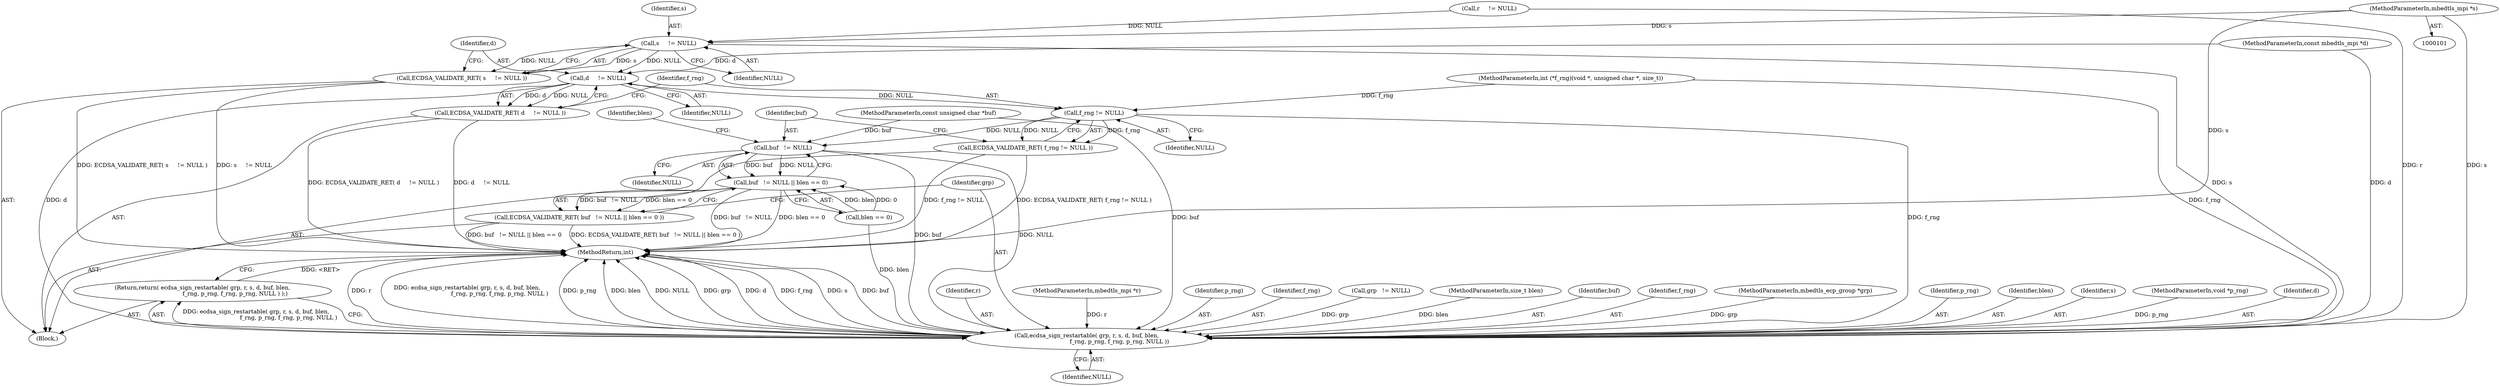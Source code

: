 digraph "0_mbedtls_33f66ba6fd234114aa37f0209dac031bb2870a9b_1@pointer" {
"1000104" [label="(MethodParameterIn,mbedtls_mpi *s)"];
"1000120" [label="(Call,s     != NULL)"];
"1000119" [label="(Call,ECDSA_VALIDATE_RET( s     != NULL ))"];
"1000124" [label="(Call,d     != NULL)"];
"1000123" [label="(Call,ECDSA_VALIDATE_RET( d     != NULL ))"];
"1000128" [label="(Call,f_rng != NULL)"];
"1000127" [label="(Call,ECDSA_VALIDATE_RET( f_rng != NULL ))"];
"1000133" [label="(Call,buf   != NULL)"];
"1000132" [label="(Call,buf   != NULL || blen == 0)"];
"1000131" [label="(Call,ECDSA_VALIDATE_RET( buf   != NULL || blen == 0 ))"];
"1000140" [label="(Call,ecdsa_sign_restartable( grp, r, s, d, buf, blen,\n                                    f_rng, p_rng, f_rng, p_rng, NULL ))"];
"1000139" [label="(Return,return( ecdsa_sign_restartable( grp, r, s, d, buf, blen,\n                                    f_rng, p_rng, f_rng, p_rng, NULL ) );)"];
"1000141" [label="(Identifier,grp)"];
"1000142" [label="(Identifier,r)"];
"1000119" [label="(Call,ECDSA_VALIDATE_RET( s     != NULL ))"];
"1000105" [label="(MethodParameterIn,const mbedtls_mpi *d)"];
"1000140" [label="(Call,ecdsa_sign_restartable( grp, r, s, d, buf, blen,\n                                    f_rng, p_rng, f_rng, p_rng, NULL ))"];
"1000110" [label="(Block,)"];
"1000103" [label="(MethodParameterIn,mbedtls_mpi *r)"];
"1000108" [label="(MethodParameterIn,int (*f_rng)(void *, unsigned char *, size_t))"];
"1000123" [label="(Call,ECDSA_VALIDATE_RET( d     != NULL ))"];
"1000136" [label="(Call,blen == 0)"];
"1000129" [label="(Identifier,f_rng)"];
"1000135" [label="(Identifier,NULL)"];
"1000150" [label="(Identifier,p_rng)"];
"1000151" [label="(Identifier,NULL)"];
"1000147" [label="(Identifier,f_rng)"];
"1000106" [label="(MethodParameterIn,const unsigned char *buf)"];
"1000112" [label="(Call,grp   != NULL)"];
"1000131" [label="(Call,ECDSA_VALIDATE_RET( buf   != NULL || blen == 0 ))"];
"1000133" [label="(Call,buf   != NULL)"];
"1000107" [label="(MethodParameterIn,size_t blen)"];
"1000134" [label="(Identifier,buf)"];
"1000145" [label="(Identifier,buf)"];
"1000149" [label="(Identifier,f_rng)"];
"1000104" [label="(MethodParameterIn,mbedtls_mpi *s)"];
"1000122" [label="(Identifier,NULL)"];
"1000128" [label="(Call,f_rng != NULL)"];
"1000152" [label="(MethodReturn,int)"];
"1000126" [label="(Identifier,NULL)"];
"1000102" [label="(MethodParameterIn,mbedtls_ecp_group *grp)"];
"1000125" [label="(Identifier,d)"];
"1000132" [label="(Call,buf   != NULL || blen == 0)"];
"1000116" [label="(Call,r     != NULL)"];
"1000139" [label="(Return,return( ecdsa_sign_restartable( grp, r, s, d, buf, blen,\n                                    f_rng, p_rng, f_rng, p_rng, NULL ) );)"];
"1000120" [label="(Call,s     != NULL)"];
"1000137" [label="(Identifier,blen)"];
"1000127" [label="(Call,ECDSA_VALIDATE_RET( f_rng != NULL ))"];
"1000148" [label="(Identifier,p_rng)"];
"1000146" [label="(Identifier,blen)"];
"1000130" [label="(Identifier,NULL)"];
"1000143" [label="(Identifier,s)"];
"1000121" [label="(Identifier,s)"];
"1000109" [label="(MethodParameterIn,void *p_rng)"];
"1000124" [label="(Call,d     != NULL)"];
"1000144" [label="(Identifier,d)"];
"1000104" -> "1000101"  [label="AST: "];
"1000104" -> "1000152"  [label="DDG: s"];
"1000104" -> "1000120"  [label="DDG: s"];
"1000104" -> "1000140"  [label="DDG: s"];
"1000120" -> "1000119"  [label="AST: "];
"1000120" -> "1000122"  [label="CFG: "];
"1000121" -> "1000120"  [label="AST: "];
"1000122" -> "1000120"  [label="AST: "];
"1000119" -> "1000120"  [label="CFG: "];
"1000120" -> "1000119"  [label="DDG: s"];
"1000120" -> "1000119"  [label="DDG: NULL"];
"1000116" -> "1000120"  [label="DDG: NULL"];
"1000120" -> "1000124"  [label="DDG: NULL"];
"1000120" -> "1000140"  [label="DDG: s"];
"1000119" -> "1000110"  [label="AST: "];
"1000125" -> "1000119"  [label="CFG: "];
"1000119" -> "1000152"  [label="DDG: s     != NULL"];
"1000119" -> "1000152"  [label="DDG: ECDSA_VALIDATE_RET( s     != NULL )"];
"1000124" -> "1000123"  [label="AST: "];
"1000124" -> "1000126"  [label="CFG: "];
"1000125" -> "1000124"  [label="AST: "];
"1000126" -> "1000124"  [label="AST: "];
"1000123" -> "1000124"  [label="CFG: "];
"1000124" -> "1000123"  [label="DDG: d"];
"1000124" -> "1000123"  [label="DDG: NULL"];
"1000105" -> "1000124"  [label="DDG: d"];
"1000124" -> "1000128"  [label="DDG: NULL"];
"1000124" -> "1000140"  [label="DDG: d"];
"1000123" -> "1000110"  [label="AST: "];
"1000129" -> "1000123"  [label="CFG: "];
"1000123" -> "1000152"  [label="DDG: ECDSA_VALIDATE_RET( d     != NULL )"];
"1000123" -> "1000152"  [label="DDG: d     != NULL"];
"1000128" -> "1000127"  [label="AST: "];
"1000128" -> "1000130"  [label="CFG: "];
"1000129" -> "1000128"  [label="AST: "];
"1000130" -> "1000128"  [label="AST: "];
"1000127" -> "1000128"  [label="CFG: "];
"1000128" -> "1000127"  [label="DDG: f_rng"];
"1000128" -> "1000127"  [label="DDG: NULL"];
"1000108" -> "1000128"  [label="DDG: f_rng"];
"1000128" -> "1000133"  [label="DDG: NULL"];
"1000128" -> "1000140"  [label="DDG: f_rng"];
"1000127" -> "1000110"  [label="AST: "];
"1000134" -> "1000127"  [label="CFG: "];
"1000127" -> "1000152"  [label="DDG: ECDSA_VALIDATE_RET( f_rng != NULL )"];
"1000127" -> "1000152"  [label="DDG: f_rng != NULL"];
"1000133" -> "1000132"  [label="AST: "];
"1000133" -> "1000135"  [label="CFG: "];
"1000134" -> "1000133"  [label="AST: "];
"1000135" -> "1000133"  [label="AST: "];
"1000137" -> "1000133"  [label="CFG: "];
"1000132" -> "1000133"  [label="CFG: "];
"1000133" -> "1000132"  [label="DDG: buf"];
"1000133" -> "1000132"  [label="DDG: NULL"];
"1000106" -> "1000133"  [label="DDG: buf"];
"1000133" -> "1000140"  [label="DDG: buf"];
"1000133" -> "1000140"  [label="DDG: NULL"];
"1000132" -> "1000131"  [label="AST: "];
"1000132" -> "1000136"  [label="CFG: "];
"1000136" -> "1000132"  [label="AST: "];
"1000131" -> "1000132"  [label="CFG: "];
"1000132" -> "1000152"  [label="DDG: buf   != NULL"];
"1000132" -> "1000152"  [label="DDG: blen == 0"];
"1000132" -> "1000131"  [label="DDG: buf   != NULL"];
"1000132" -> "1000131"  [label="DDG: blen == 0"];
"1000136" -> "1000132"  [label="DDG: blen"];
"1000136" -> "1000132"  [label="DDG: 0"];
"1000131" -> "1000110"  [label="AST: "];
"1000141" -> "1000131"  [label="CFG: "];
"1000131" -> "1000152"  [label="DDG: buf   != NULL || blen == 0"];
"1000131" -> "1000152"  [label="DDG: ECDSA_VALIDATE_RET( buf   != NULL || blen == 0 )"];
"1000140" -> "1000139"  [label="AST: "];
"1000140" -> "1000151"  [label="CFG: "];
"1000141" -> "1000140"  [label="AST: "];
"1000142" -> "1000140"  [label="AST: "];
"1000143" -> "1000140"  [label="AST: "];
"1000144" -> "1000140"  [label="AST: "];
"1000145" -> "1000140"  [label="AST: "];
"1000146" -> "1000140"  [label="AST: "];
"1000147" -> "1000140"  [label="AST: "];
"1000148" -> "1000140"  [label="AST: "];
"1000149" -> "1000140"  [label="AST: "];
"1000150" -> "1000140"  [label="AST: "];
"1000151" -> "1000140"  [label="AST: "];
"1000139" -> "1000140"  [label="CFG: "];
"1000140" -> "1000152"  [label="DDG: r"];
"1000140" -> "1000152"  [label="DDG: ecdsa_sign_restartable( grp, r, s, d, buf, blen,\n                                    f_rng, p_rng, f_rng, p_rng, NULL )"];
"1000140" -> "1000152"  [label="DDG: p_rng"];
"1000140" -> "1000152"  [label="DDG: blen"];
"1000140" -> "1000152"  [label="DDG: NULL"];
"1000140" -> "1000152"  [label="DDG: grp"];
"1000140" -> "1000152"  [label="DDG: d"];
"1000140" -> "1000152"  [label="DDG: f_rng"];
"1000140" -> "1000152"  [label="DDG: s"];
"1000140" -> "1000152"  [label="DDG: buf"];
"1000140" -> "1000139"  [label="DDG: ecdsa_sign_restartable( grp, r, s, d, buf, blen,\n                                    f_rng, p_rng, f_rng, p_rng, NULL )"];
"1000112" -> "1000140"  [label="DDG: grp"];
"1000102" -> "1000140"  [label="DDG: grp"];
"1000116" -> "1000140"  [label="DDG: r"];
"1000103" -> "1000140"  [label="DDG: r"];
"1000105" -> "1000140"  [label="DDG: d"];
"1000106" -> "1000140"  [label="DDG: buf"];
"1000136" -> "1000140"  [label="DDG: blen"];
"1000107" -> "1000140"  [label="DDG: blen"];
"1000108" -> "1000140"  [label="DDG: f_rng"];
"1000109" -> "1000140"  [label="DDG: p_rng"];
"1000139" -> "1000110"  [label="AST: "];
"1000152" -> "1000139"  [label="CFG: "];
"1000139" -> "1000152"  [label="DDG: <RET>"];
}
